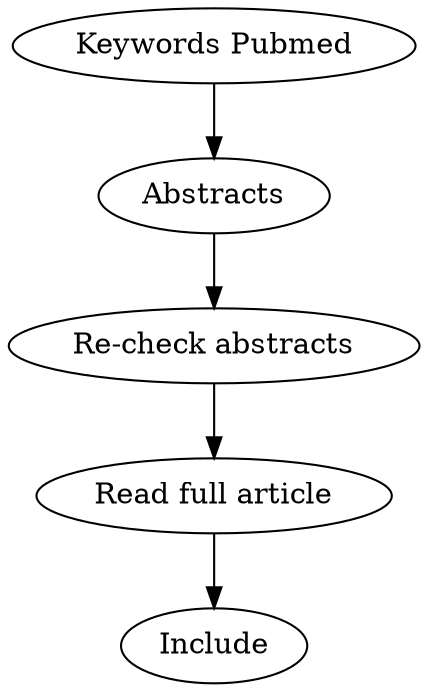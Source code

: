 digraph G {
	"Keywords Pubmed" -> Abstracts
	Abstracts -> "Re-check abstracts"
	"Re-check abstracts" -> "Read full article"
	"Read full article" -> Include
}
